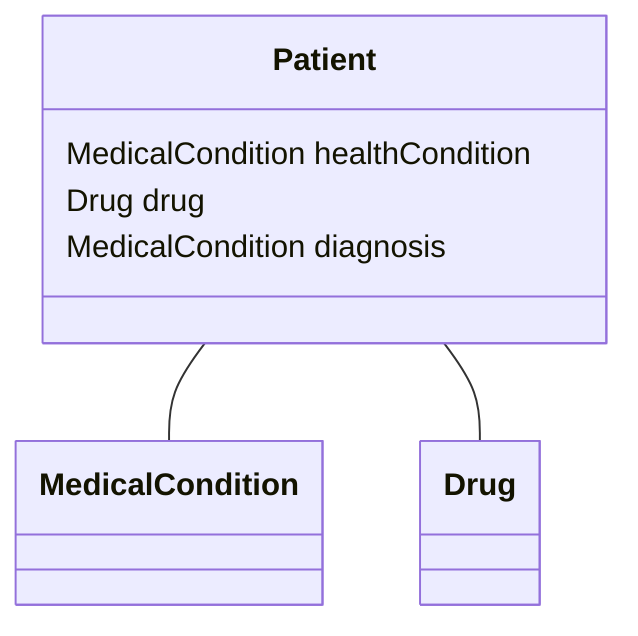 classDiagram
  Patient -- MedicalCondition
  Patient -- Drug


class Patient {

  MedicalCondition healthCondition
  Drug drug
  MedicalCondition diagnosis

 }
